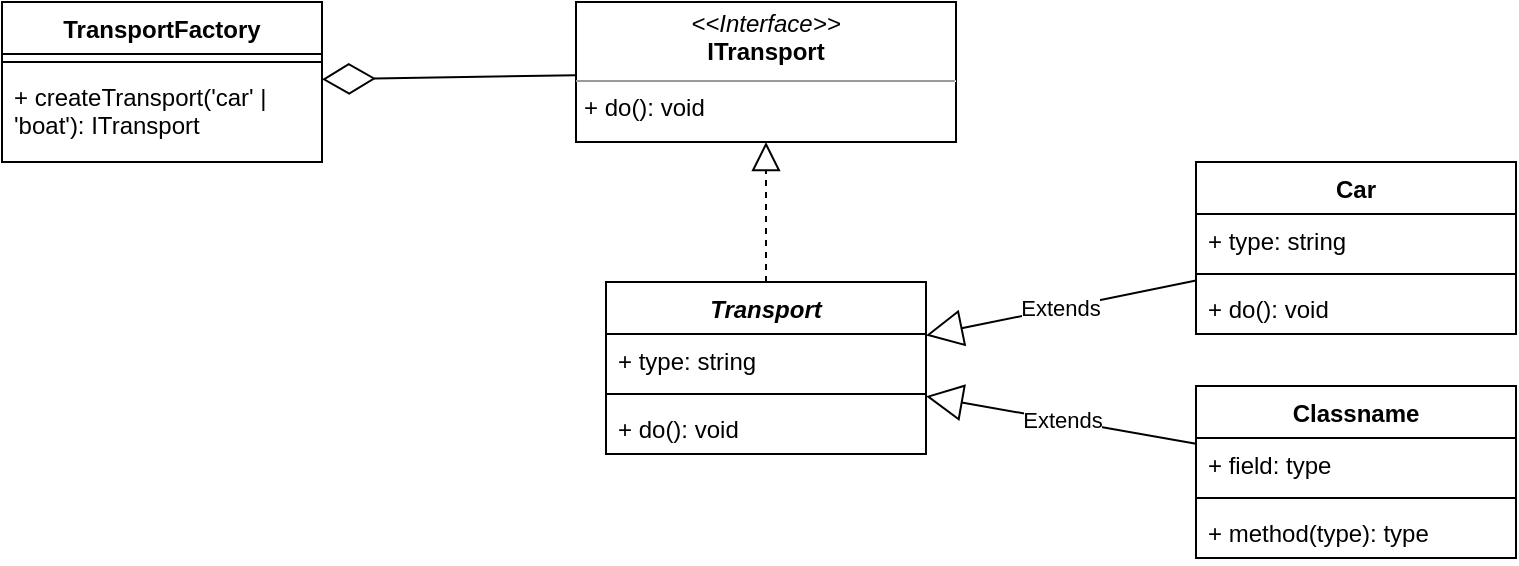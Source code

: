 <mxfile version="21.6.1" type="device">
  <diagram id="C5RBs43oDa-KdzZeNtuy" name="Page-1">
    <mxGraphModel dx="989" dy="589" grid="1" gridSize="10" guides="1" tooltips="1" connect="1" arrows="1" fold="1" page="1" pageScale="1" pageWidth="827" pageHeight="1169" math="0" shadow="0">
      <root>
        <mxCell id="WIyWlLk6GJQsqaUBKTNV-0" />
        <mxCell id="WIyWlLk6GJQsqaUBKTNV-1" parent="WIyWlLk6GJQsqaUBKTNV-0" />
        <mxCell id="N14QL2az21gFQqQk65Ia-0" value="&lt;p style=&quot;margin:0px;margin-top:4px;text-align:center;&quot;&gt;&lt;i&gt;&amp;lt;&amp;lt;Interface&amp;gt;&amp;gt;&lt;/i&gt;&lt;br&gt;&lt;b&gt;ITransport&lt;/b&gt;&lt;/p&gt;&lt;hr size=&quot;1&quot;&gt;&lt;p style=&quot;margin:0px;margin-left:4px;&quot;&gt;&lt;/p&gt;&lt;p style=&quot;margin:0px;margin-left:4px;&quot;&gt;+ do(): void&lt;br&gt;&lt;/p&gt;" style="verticalAlign=top;align=left;overflow=fill;fontSize=12;fontFamily=Helvetica;html=1;whiteSpace=wrap;" vertex="1" parent="WIyWlLk6GJQsqaUBKTNV-1">
          <mxGeometry x="357" y="40" width="190" height="70" as="geometry" />
        </mxCell>
        <mxCell id="N14QL2az21gFQqQk65Ia-1" value="" style="endArrow=block;dashed=1;endFill=0;endSize=12;html=1;rounded=0;" edge="1" parent="WIyWlLk6GJQsqaUBKTNV-1" source="N14QL2az21gFQqQk65Ia-2" target="N14QL2az21gFQqQk65Ia-0">
          <mxGeometry width="160" relative="1" as="geometry">
            <mxPoint x="387" y="200" as="sourcePoint" />
            <mxPoint x="547" y="200" as="targetPoint" />
          </mxGeometry>
        </mxCell>
        <mxCell id="N14QL2az21gFQqQk65Ia-2" value="&lt;i&gt;Transport&lt;br&gt;&lt;br&gt;&lt;/i&gt;" style="swimlane;fontStyle=1;align=center;verticalAlign=top;childLayout=stackLayout;horizontal=1;startSize=26;horizontalStack=0;resizeParent=1;resizeParentMax=0;resizeLast=0;collapsible=1;marginBottom=0;whiteSpace=wrap;html=1;" vertex="1" parent="WIyWlLk6GJQsqaUBKTNV-1">
          <mxGeometry x="372" y="180" width="160" height="86" as="geometry" />
        </mxCell>
        <mxCell id="N14QL2az21gFQqQk65Ia-3" value="+ type: string" style="text;strokeColor=none;fillColor=none;align=left;verticalAlign=top;spacingLeft=4;spacingRight=4;overflow=hidden;rotatable=0;points=[[0,0.5],[1,0.5]];portConstraint=eastwest;whiteSpace=wrap;html=1;" vertex="1" parent="N14QL2az21gFQqQk65Ia-2">
          <mxGeometry y="26" width="160" height="26" as="geometry" />
        </mxCell>
        <mxCell id="N14QL2az21gFQqQk65Ia-4" value="" style="line;strokeWidth=1;fillColor=none;align=left;verticalAlign=middle;spacingTop=-1;spacingLeft=3;spacingRight=3;rotatable=0;labelPosition=right;points=[];portConstraint=eastwest;strokeColor=inherit;" vertex="1" parent="N14QL2az21gFQqQk65Ia-2">
          <mxGeometry y="52" width="160" height="8" as="geometry" />
        </mxCell>
        <mxCell id="N14QL2az21gFQqQk65Ia-5" value="+ do(): void" style="text;strokeColor=none;fillColor=none;align=left;verticalAlign=top;spacingLeft=4;spacingRight=4;overflow=hidden;rotatable=0;points=[[0,0.5],[1,0.5]];portConstraint=eastwest;whiteSpace=wrap;html=1;" vertex="1" parent="N14QL2az21gFQqQk65Ia-2">
          <mxGeometry y="60" width="160" height="26" as="geometry" />
        </mxCell>
        <mxCell id="N14QL2az21gFQqQk65Ia-6" value="Extends" style="endArrow=block;endSize=16;endFill=0;html=1;rounded=0;" edge="1" parent="WIyWlLk6GJQsqaUBKTNV-1" source="N14QL2az21gFQqQk65Ia-7" target="N14QL2az21gFQqQk65Ia-2">
          <mxGeometry width="160" relative="1" as="geometry">
            <mxPoint x="517" y="330" as="sourcePoint" />
            <mxPoint x="677" y="330" as="targetPoint" />
          </mxGeometry>
        </mxCell>
        <mxCell id="N14QL2az21gFQqQk65Ia-7" value="Car" style="swimlane;fontStyle=1;align=center;verticalAlign=top;childLayout=stackLayout;horizontal=1;startSize=26;horizontalStack=0;resizeParent=1;resizeParentMax=0;resizeLast=0;collapsible=1;marginBottom=0;whiteSpace=wrap;html=1;" vertex="1" parent="WIyWlLk6GJQsqaUBKTNV-1">
          <mxGeometry x="667" y="120" width="160" height="86" as="geometry" />
        </mxCell>
        <mxCell id="N14QL2az21gFQqQk65Ia-8" value="+ type: string" style="text;strokeColor=none;fillColor=none;align=left;verticalAlign=top;spacingLeft=4;spacingRight=4;overflow=hidden;rotatable=0;points=[[0,0.5],[1,0.5]];portConstraint=eastwest;whiteSpace=wrap;html=1;" vertex="1" parent="N14QL2az21gFQqQk65Ia-7">
          <mxGeometry y="26" width="160" height="26" as="geometry" />
        </mxCell>
        <mxCell id="N14QL2az21gFQqQk65Ia-9" value="" style="line;strokeWidth=1;fillColor=none;align=left;verticalAlign=middle;spacingTop=-1;spacingLeft=3;spacingRight=3;rotatable=0;labelPosition=right;points=[];portConstraint=eastwest;strokeColor=inherit;" vertex="1" parent="N14QL2az21gFQqQk65Ia-7">
          <mxGeometry y="52" width="160" height="8" as="geometry" />
        </mxCell>
        <mxCell id="N14QL2az21gFQqQk65Ia-10" value="+ do(): void" style="text;strokeColor=none;fillColor=none;align=left;verticalAlign=top;spacingLeft=4;spacingRight=4;overflow=hidden;rotatable=0;points=[[0,0.5],[1,0.5]];portConstraint=eastwest;whiteSpace=wrap;html=1;" vertex="1" parent="N14QL2az21gFQqQk65Ia-7">
          <mxGeometry y="60" width="160" height="26" as="geometry" />
        </mxCell>
        <mxCell id="N14QL2az21gFQqQk65Ia-11" value="Classname" style="swimlane;fontStyle=1;align=center;verticalAlign=top;childLayout=stackLayout;horizontal=1;startSize=26;horizontalStack=0;resizeParent=1;resizeParentMax=0;resizeLast=0;collapsible=1;marginBottom=0;whiteSpace=wrap;html=1;" vertex="1" parent="WIyWlLk6GJQsqaUBKTNV-1">
          <mxGeometry x="667" y="232" width="160" height="86" as="geometry" />
        </mxCell>
        <mxCell id="N14QL2az21gFQqQk65Ia-12" value="+ field: type" style="text;strokeColor=none;fillColor=none;align=left;verticalAlign=top;spacingLeft=4;spacingRight=4;overflow=hidden;rotatable=0;points=[[0,0.5],[1,0.5]];portConstraint=eastwest;whiteSpace=wrap;html=1;" vertex="1" parent="N14QL2az21gFQqQk65Ia-11">
          <mxGeometry y="26" width="160" height="26" as="geometry" />
        </mxCell>
        <mxCell id="N14QL2az21gFQqQk65Ia-13" value="" style="line;strokeWidth=1;fillColor=none;align=left;verticalAlign=middle;spacingTop=-1;spacingLeft=3;spacingRight=3;rotatable=0;labelPosition=right;points=[];portConstraint=eastwest;strokeColor=inherit;" vertex="1" parent="N14QL2az21gFQqQk65Ia-11">
          <mxGeometry y="52" width="160" height="8" as="geometry" />
        </mxCell>
        <mxCell id="N14QL2az21gFQqQk65Ia-14" value="+ method(type): type" style="text;strokeColor=none;fillColor=none;align=left;verticalAlign=top;spacingLeft=4;spacingRight=4;overflow=hidden;rotatable=0;points=[[0,0.5],[1,0.5]];portConstraint=eastwest;whiteSpace=wrap;html=1;" vertex="1" parent="N14QL2az21gFQqQk65Ia-11">
          <mxGeometry y="60" width="160" height="26" as="geometry" />
        </mxCell>
        <mxCell id="N14QL2az21gFQqQk65Ia-15" value="Extends" style="endArrow=block;endSize=16;endFill=0;html=1;rounded=0;" edge="1" parent="WIyWlLk6GJQsqaUBKTNV-1" source="N14QL2az21gFQqQk65Ia-11" target="N14QL2az21gFQqQk65Ia-2">
          <mxGeometry width="160" relative="1" as="geometry">
            <mxPoint x="507" y="340" as="sourcePoint" />
            <mxPoint x="667" y="340" as="targetPoint" />
          </mxGeometry>
        </mxCell>
        <mxCell id="N14QL2az21gFQqQk65Ia-16" value="TransportFactory" style="swimlane;fontStyle=1;align=center;verticalAlign=top;childLayout=stackLayout;horizontal=1;startSize=26;horizontalStack=0;resizeParent=1;resizeParentMax=0;resizeLast=0;collapsible=1;marginBottom=0;whiteSpace=wrap;html=1;" vertex="1" parent="WIyWlLk6GJQsqaUBKTNV-1">
          <mxGeometry x="70" y="40" width="160" height="80" as="geometry" />
        </mxCell>
        <mxCell id="N14QL2az21gFQqQk65Ia-18" value="" style="line;strokeWidth=1;fillColor=none;align=left;verticalAlign=middle;spacingTop=-1;spacingLeft=3;spacingRight=3;rotatable=0;labelPosition=right;points=[];portConstraint=eastwest;strokeColor=inherit;" vertex="1" parent="N14QL2az21gFQqQk65Ia-16">
          <mxGeometry y="26" width="160" height="8" as="geometry" />
        </mxCell>
        <mxCell id="N14QL2az21gFQqQk65Ia-19" value="+ createTransport(&#39;car&#39; | &#39;boat&#39;): ITransport" style="text;strokeColor=none;fillColor=none;align=left;verticalAlign=top;spacingLeft=4;spacingRight=4;overflow=hidden;rotatable=0;points=[[0,0.5],[1,0.5]];portConstraint=eastwest;whiteSpace=wrap;html=1;" vertex="1" parent="N14QL2az21gFQqQk65Ia-16">
          <mxGeometry y="34" width="160" height="46" as="geometry" />
        </mxCell>
        <mxCell id="N14QL2az21gFQqQk65Ia-20" value="" style="endArrow=diamondThin;endFill=0;endSize=24;html=1;rounded=0;" edge="1" parent="WIyWlLk6GJQsqaUBKTNV-1" source="N14QL2az21gFQqQk65Ia-0" target="N14QL2az21gFQqQk65Ia-16">
          <mxGeometry width="160" relative="1" as="geometry">
            <mxPoint x="320" y="50" as="sourcePoint" />
            <mxPoint x="310" y="170" as="targetPoint" />
          </mxGeometry>
        </mxCell>
      </root>
    </mxGraphModel>
  </diagram>
</mxfile>
